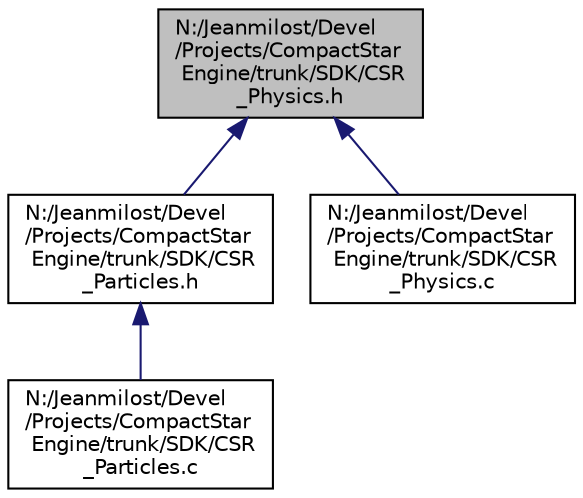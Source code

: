 digraph "N:/Jeanmilost/Devel/Projects/CompactStar Engine/trunk/SDK/CSR_Physics.h"
{
 // LATEX_PDF_SIZE
  edge [fontname="Helvetica",fontsize="10",labelfontname="Helvetica",labelfontsize="10"];
  node [fontname="Helvetica",fontsize="10",shape=record];
  Node1 [label="N:/Jeanmilost/Devel\l/Projects/CompactStar\l Engine/trunk/SDK/CSR\l_Physics.h",height=0.2,width=0.4,color="black", fillcolor="grey75", style="filled", fontcolor="black",tooltip=" "];
  Node1 -> Node2 [dir="back",color="midnightblue",fontsize="10",style="solid",fontname="Helvetica"];
  Node2 [label="N:/Jeanmilost/Devel\l/Projects/CompactStar\l Engine/trunk/SDK/CSR\l_Particles.h",height=0.2,width=0.4,color="black", fillcolor="white", style="filled",URL="$_c_s_r___particles_8h.html",tooltip=" "];
  Node2 -> Node3 [dir="back",color="midnightblue",fontsize="10",style="solid",fontname="Helvetica"];
  Node3 [label="N:/Jeanmilost/Devel\l/Projects/CompactStar\l Engine/trunk/SDK/CSR\l_Particles.c",height=0.2,width=0.4,color="black", fillcolor="white", style="filled",URL="$_c_s_r___particles_8c.html",tooltip=" "];
  Node1 -> Node4 [dir="back",color="midnightblue",fontsize="10",style="solid",fontname="Helvetica"];
  Node4 [label="N:/Jeanmilost/Devel\l/Projects/CompactStar\l Engine/trunk/SDK/CSR\l_Physics.c",height=0.2,width=0.4,color="black", fillcolor="white", style="filled",URL="$_c_s_r___physics_8c.html",tooltip=" "];
}
